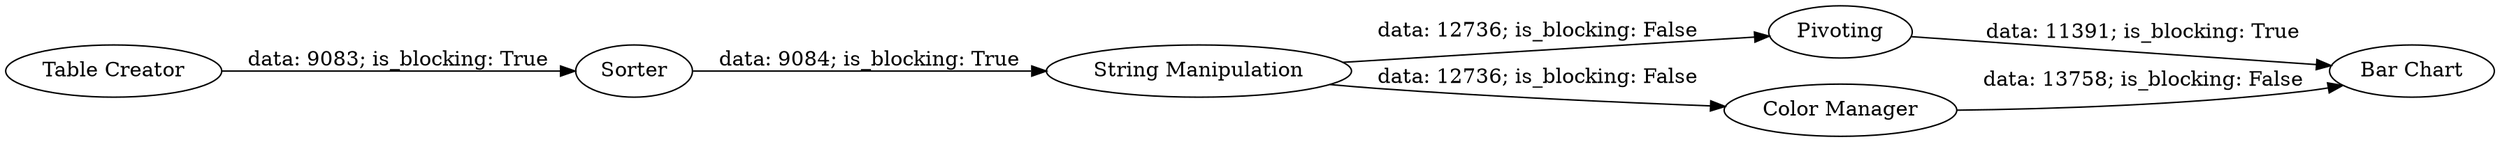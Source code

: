 digraph {
	"-2720537617628921238_75" [label=Pivoting]
	"-2720537617628921238_3" [label="Table Creator"]
	"-2720537617628921238_76" [label=Sorter]
	"-2720537617628921238_47" [label="Color Manager"]
	"-2720537617628921238_91" [label="String Manipulation"]
	"-2720537617628921238_77" [label="Bar Chart"]
	"-2720537617628921238_91" -> "-2720537617628921238_75" [label="data: 12736; is_blocking: False"]
	"-2720537617628921238_76" -> "-2720537617628921238_91" [label="data: 9084; is_blocking: True"]
	"-2720537617628921238_47" -> "-2720537617628921238_77" [label="data: 13758; is_blocking: False"]
	"-2720537617628921238_75" -> "-2720537617628921238_77" [label="data: 11391; is_blocking: True"]
	"-2720537617628921238_3" -> "-2720537617628921238_76" [label="data: 9083; is_blocking: True"]
	"-2720537617628921238_91" -> "-2720537617628921238_47" [label="data: 12736; is_blocking: False"]
	rankdir=LR
}
